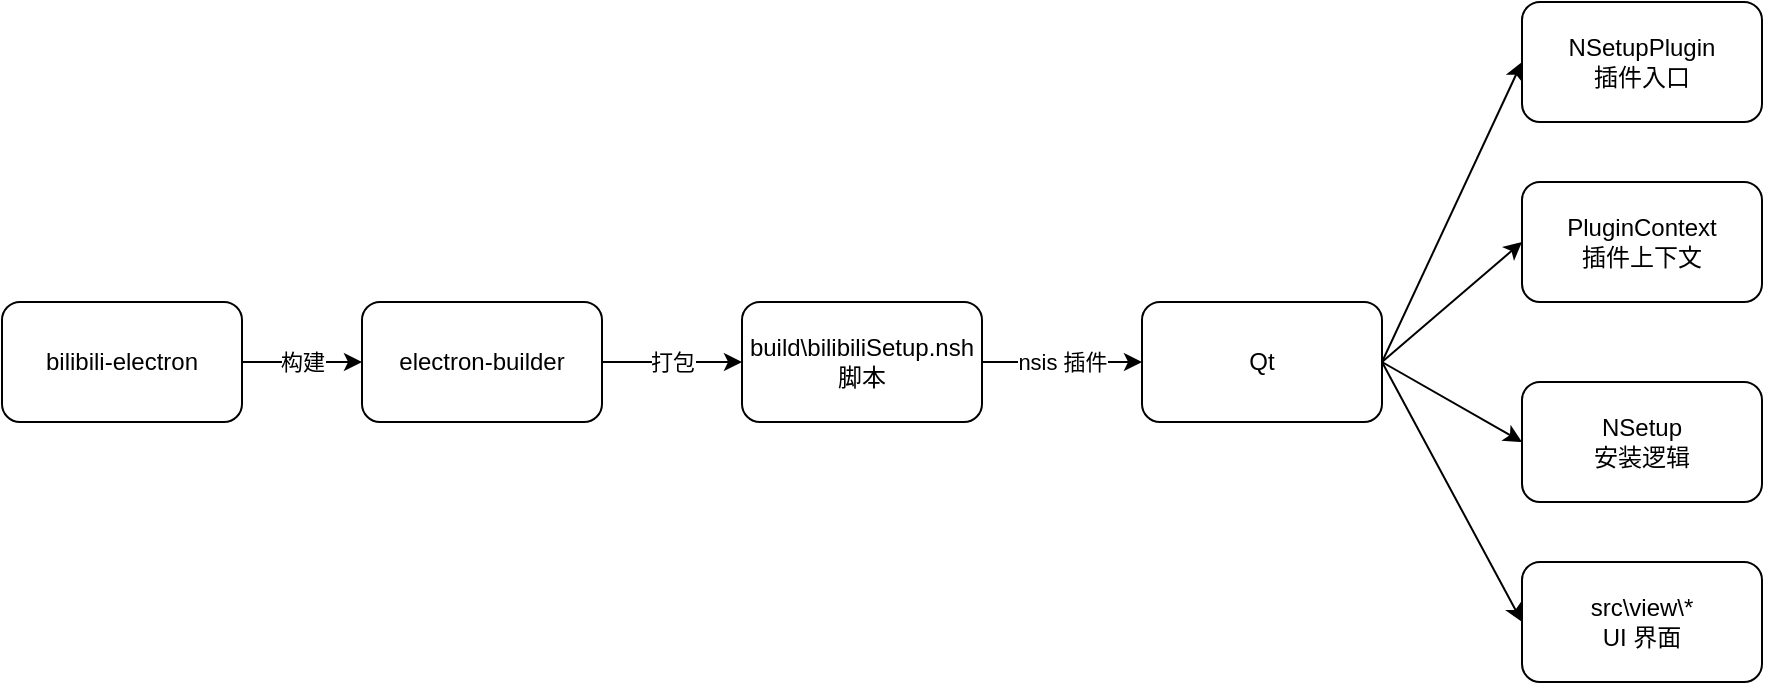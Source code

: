 <mxfile version="19.0.2" type="github"><diagram id="oWrwJDVP1Tmf6VcLtmVe" name="Page-1"><mxGraphModel dx="978" dy="503" grid="1" gridSize="10" guides="1" tooltips="1" connect="1" arrows="1" fold="1" page="1" pageScale="1" pageWidth="850" pageHeight="1100" math="0" shadow="0"><root><mxCell id="0"/><mxCell id="1" parent="0"/><mxCell id="Nfjb59yGnU_MH-iy_TvS-3" value="electron-builder" style="rounded=1;whiteSpace=wrap;html=1;" vertex="1" parent="1"><mxGeometry x="270" y="270" width="120" height="60" as="geometry"/></mxCell><mxCell id="Nfjb59yGnU_MH-iy_TvS-4" value="build\bilibiliSetup.nsh 脚本" style="whiteSpace=wrap;html=1;rounded=1;" vertex="1" parent="1"><mxGeometry x="460" y="270" width="120" height="60" as="geometry"/></mxCell><mxCell id="Nfjb59yGnU_MH-iy_TvS-6" value="Qt" style="whiteSpace=wrap;html=1;rounded=1;" vertex="1" parent="1"><mxGeometry x="660" y="270" width="120" height="60" as="geometry"/></mxCell><mxCell id="Nfjb59yGnU_MH-iy_TvS-8" value="bilibili-electron" style="rounded=1;whiteSpace=wrap;html=1;" vertex="1" parent="1"><mxGeometry x="90" y="270" width="120" height="60" as="geometry"/></mxCell><mxCell id="Nfjb59yGnU_MH-iy_TvS-12" value="" style="endArrow=classic;html=1;rounded=0;entryX=0;entryY=0.5;entryDx=0;entryDy=0;" edge="1" parent="1" source="Nfjb59yGnU_MH-iy_TvS-8" target="Nfjb59yGnU_MH-iy_TvS-3"><mxGeometry relative="1" as="geometry"><mxPoint x="460" y="320" as="sourcePoint"/><mxPoint x="560" y="320" as="targetPoint"/></mxGeometry></mxCell><mxCell id="Nfjb59yGnU_MH-iy_TvS-13" value="构建" style="edgeLabel;resizable=0;html=1;align=center;verticalAlign=middle;" connectable="0" vertex="1" parent="Nfjb59yGnU_MH-iy_TvS-12"><mxGeometry relative="1" as="geometry"/></mxCell><mxCell id="Nfjb59yGnU_MH-iy_TvS-14" value="" style="endArrow=classic;html=1;rounded=0;entryX=0;entryY=0.5;entryDx=0;entryDy=0;" edge="1" parent="1" source="Nfjb59yGnU_MH-iy_TvS-3" target="Nfjb59yGnU_MH-iy_TvS-4"><mxGeometry relative="1" as="geometry"><mxPoint x="410" y="300" as="sourcePoint"/><mxPoint x="510" y="300" as="targetPoint"/></mxGeometry></mxCell><mxCell id="Nfjb59yGnU_MH-iy_TvS-15" value="打包" style="edgeLabel;resizable=0;html=1;align=center;verticalAlign=middle;" connectable="0" vertex="1" parent="Nfjb59yGnU_MH-iy_TvS-14"><mxGeometry relative="1" as="geometry"/></mxCell><mxCell id="Nfjb59yGnU_MH-iy_TvS-16" value="" style="endArrow=classic;html=1;rounded=0;exitX=1;exitY=0.5;exitDx=0;exitDy=0;entryX=0;entryY=0.5;entryDx=0;entryDy=0;" edge="1" parent="1" source="Nfjb59yGnU_MH-iy_TvS-4" target="Nfjb59yGnU_MH-iy_TvS-6"><mxGeometry relative="1" as="geometry"><mxPoint x="640" y="319.5" as="sourcePoint"/><mxPoint x="680" y="330" as="targetPoint"/><Array as="points"><mxPoint x="620" y="300"/></Array></mxGeometry></mxCell><mxCell id="Nfjb59yGnU_MH-iy_TvS-17" value="nsis 插件" style="edgeLabel;resizable=0;html=1;align=center;verticalAlign=middle;" connectable="0" vertex="1" parent="Nfjb59yGnU_MH-iy_TvS-16"><mxGeometry relative="1" as="geometry"/></mxCell><mxCell id="Nfjb59yGnU_MH-iy_TvS-24" value="NSetupPlugin&lt;br&gt;插件入口" style="rounded=1;whiteSpace=wrap;html=1;" vertex="1" parent="1"><mxGeometry x="850" y="120" width="120" height="60" as="geometry"/></mxCell><mxCell id="Nfjb59yGnU_MH-iy_TvS-29" value="NSetup&lt;br&gt;安装逻辑" style="rounded=1;whiteSpace=wrap;html=1;" vertex="1" parent="1"><mxGeometry x="850" y="310" width="120" height="60" as="geometry"/></mxCell><mxCell id="Nfjb59yGnU_MH-iy_TvS-30" value="src\view\*&lt;br&gt;UI 界面" style="rounded=1;whiteSpace=wrap;html=1;" vertex="1" parent="1"><mxGeometry x="850" y="400" width="120" height="60" as="geometry"/></mxCell><mxCell id="Nfjb59yGnU_MH-iy_TvS-31" value="PluginContext&lt;br&gt;插件上下文" style="rounded=1;whiteSpace=wrap;html=1;" vertex="1" parent="1"><mxGeometry x="850" y="210" width="120" height="60" as="geometry"/></mxCell><mxCell id="Nfjb59yGnU_MH-iy_TvS-32" value="" style="endArrow=classic;html=1;rounded=0;entryX=0;entryY=0.5;entryDx=0;entryDy=0;exitX=1;exitY=0.5;exitDx=0;exitDy=0;" edge="1" parent="1" source="Nfjb59yGnU_MH-iy_TvS-6" target="Nfjb59yGnU_MH-iy_TvS-24"><mxGeometry relative="1" as="geometry"><mxPoint x="720" y="190" as="sourcePoint"/><mxPoint x="820" y="190" as="targetPoint"/></mxGeometry></mxCell><mxCell id="Nfjb59yGnU_MH-iy_TvS-34" value="" style="endArrow=classic;html=1;rounded=0;entryX=0;entryY=0.5;entryDx=0;entryDy=0;exitX=1;exitY=0.5;exitDx=0;exitDy=0;" edge="1" parent="1" source="Nfjb59yGnU_MH-iy_TvS-6" target="Nfjb59yGnU_MH-iy_TvS-31"><mxGeometry relative="1" as="geometry"><mxPoint x="690" y="220" as="sourcePoint"/><mxPoint x="790" y="220" as="targetPoint"/></mxGeometry></mxCell><mxCell id="Nfjb59yGnU_MH-iy_TvS-36" value="" style="endArrow=classic;html=1;rounded=0;entryX=0;entryY=0.5;entryDx=0;entryDy=0;exitX=1;exitY=0.5;exitDx=0;exitDy=0;" edge="1" parent="1" source="Nfjb59yGnU_MH-iy_TvS-6" target="Nfjb59yGnU_MH-iy_TvS-29"><mxGeometry relative="1" as="geometry"><mxPoint x="630" y="490" as="sourcePoint"/><mxPoint x="730" y="490" as="targetPoint"/></mxGeometry></mxCell><mxCell id="Nfjb59yGnU_MH-iy_TvS-38" value="" style="endArrow=classic;html=1;rounded=0;entryX=0;entryY=0.5;entryDx=0;entryDy=0;" edge="1" parent="1" target="Nfjb59yGnU_MH-iy_TvS-30"><mxGeometry relative="1" as="geometry"><mxPoint x="780" y="300" as="sourcePoint"/><mxPoint x="730" y="450" as="targetPoint"/></mxGeometry></mxCell></root></mxGraphModel></diagram></mxfile>
